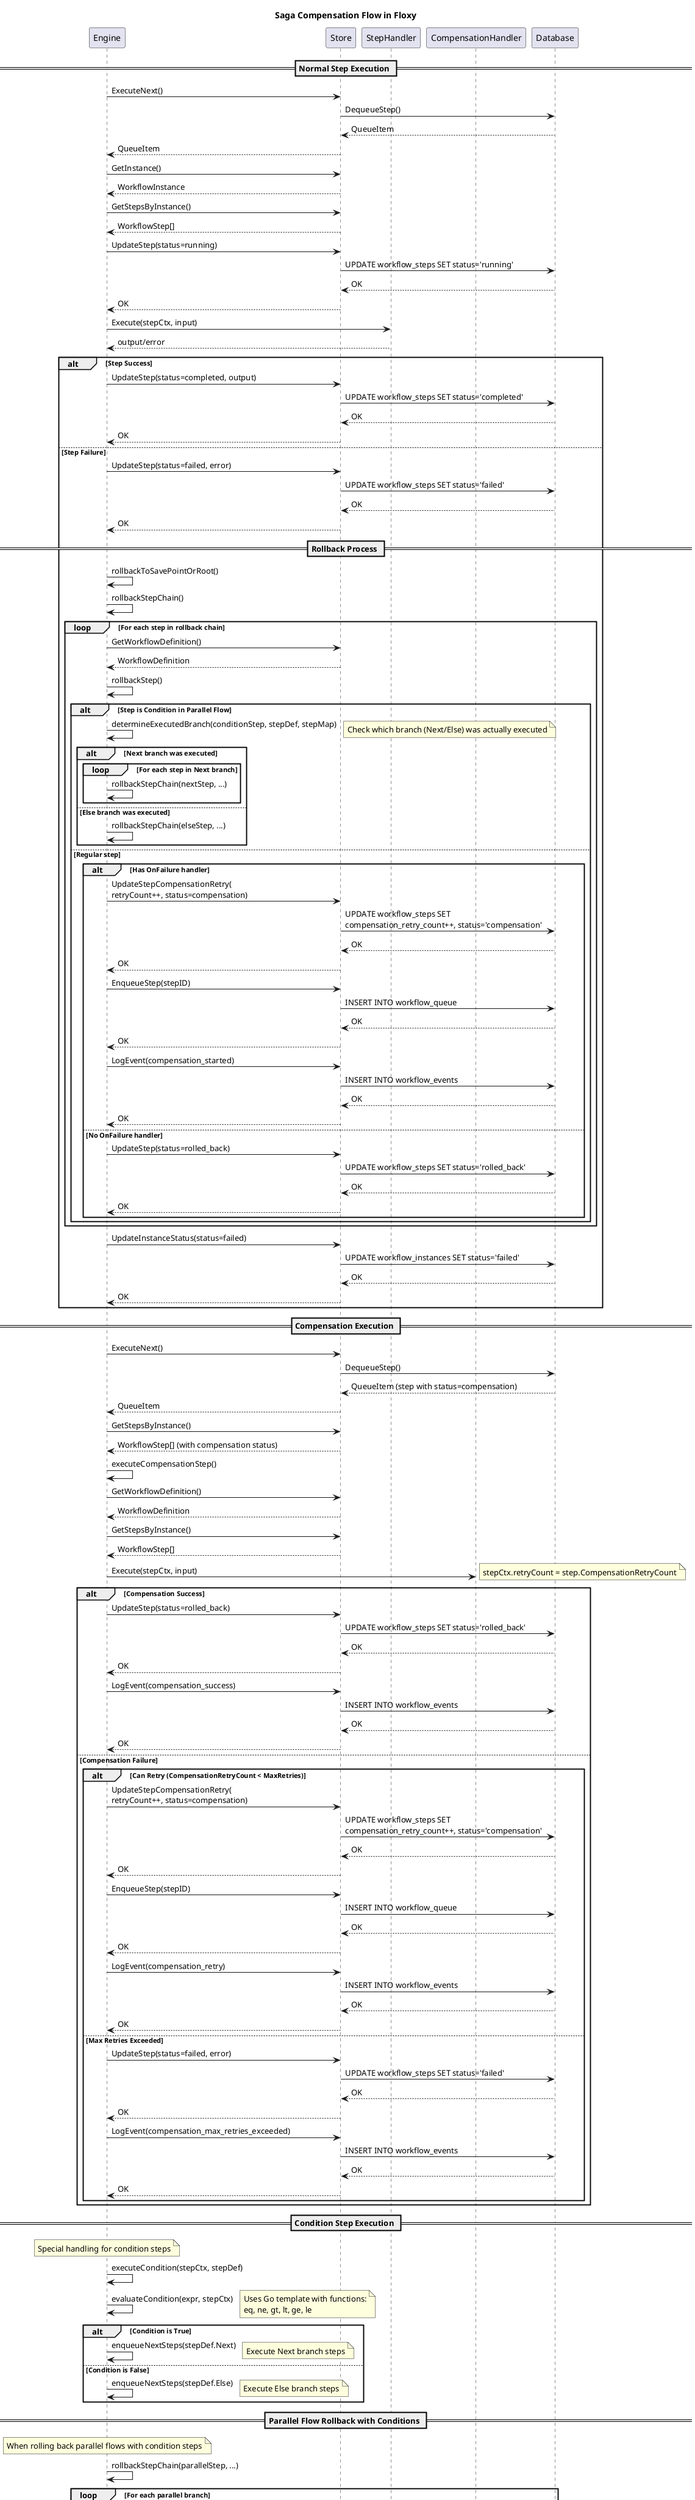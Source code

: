 @startuml Saga Compensation Sequence

title Saga Compensation Flow in Floxy

participant "Engine" as E
participant "Store" as S
participant "StepHandler" as H
participant "CompensationHandler" as CH
participant "Database" as DB

== Normal Step Execution ==
E -> S: ExecuteNext()
S -> DB: DequeueStep()
DB --> S: QueueItem
S --> E: QueueItem

E -> S: GetInstance()
S --> E: WorkflowInstance

E -> S: GetStepsByInstance()
S --> E: WorkflowStep[]

E -> S: UpdateStep(status=running)
S -> DB: UPDATE workflow_steps SET status='running'
DB --> S: OK
S --> E: OK

E -> H: Execute(stepCtx, input)
H --> E: output/error

alt Step Success
    E -> S: UpdateStep(status=completed, output)
    S -> DB: UPDATE workflow_steps SET status='completed'
    DB --> S: OK
    S --> E: OK
else Step Failure
    E -> S: UpdateStep(status=failed, error)
    S -> DB: UPDATE workflow_steps SET status='failed'
    DB --> S: OK
    S --> E: OK

    == Rollback Process ==
    E -> E: rollbackToSavePointOrRoot()
    E -> E: rollbackStepChain()

    loop For each step in rollback chain
        E -> S: GetWorkflowDefinition()
        S --> E: WorkflowDefinition

        E -> E: rollbackStep()

        alt Step is Condition in Parallel Flow
            E -> E: determineExecutedBranch(conditionStep, stepDef, stepMap)
            note right: Check which branch (Next/Else) was actually executed
            
            alt Next branch was executed
                loop For each step in Next branch
                    E -> E: rollbackStepChain(nextStep, ...)
                end
            else Else branch was executed
                E -> E: rollbackStepChain(elseStep, ...)
            end
        else Regular step
            alt Has OnFailure handler
                E -> S: UpdateStepCompensationRetry(\nretryCount++, status=compensation)
                S -> DB: UPDATE workflow_steps SET\ncompensation_retry_count++, status='compensation'
                DB --> S: OK
                S --> E: OK

                E -> S: EnqueueStep(stepID)
                S -> DB: INSERT INTO workflow_queue
                DB --> S: OK
                S --> E: OK

                E -> S: LogEvent(compensation_started)
                S -> DB: INSERT INTO workflow_events
                DB --> S: OK
                S --> E: OK
            else No OnFailure handler
                E -> S: UpdateStep(status=rolled_back)
                S -> DB: UPDATE workflow_steps SET status='rolled_back'
                DB --> S: OK
                S --> E: OK
            end
        end
    end

    E -> S: UpdateInstanceStatus(status=failed)
    S -> DB: UPDATE workflow_instances SET status='failed'
    DB --> S: OK
    S --> E: OK
end

== Compensation Execution ==
E -> S: ExecuteNext()
S -> DB: DequeueStep()
DB --> S: QueueItem (step with status=compensation)
S --> E: QueueItem

E -> S: GetStepsByInstance()
S --> E: WorkflowStep[] (with compensation status)

E -> E: executeCompensationStep()

E -> S: GetWorkflowDefinition()
S --> E: WorkflowDefinition

E -> S: GetStepsByInstance()
S --> E: WorkflowStep[]

E -> CH: Execute(stepCtx, input)
note right: stepCtx.retryCount = step.CompensationRetryCount

alt Compensation Success
    E -> S: UpdateStep(status=rolled_back)
    S -> DB: UPDATE workflow_steps SET status='rolled_back'
    DB --> S: OK
    S --> E: OK

    E -> S: LogEvent(compensation_success)
    S -> DB: INSERT INTO workflow_events
    DB --> S: OK
    S --> E: OK

else Compensation Failure
    alt Can Retry (CompensationRetryCount < MaxRetries)
        E -> S: UpdateStepCompensationRetry(\nretryCount++, status=compensation)
        S -> DB: UPDATE workflow_steps SET\ncompensation_retry_count++, status='compensation'
        DB --> S: OK
        S --> E: OK

        E -> S: EnqueueStep(stepID)
        S -> DB: INSERT INTO workflow_queue
        DB --> S: OK
        S --> E: OK

        E -> S: LogEvent(compensation_retry)
        S -> DB: INSERT INTO workflow_events
        DB --> S: OK
        S --> E: OK

    else Max Retries Exceeded
        E -> S: UpdateStep(status=failed, error)
        S -> DB: UPDATE workflow_steps SET status='failed'
        DB --> S: OK
        S --> E: OK

        E -> S: LogEvent(compensation_max_retries_exceeded)
        S -> DB: INSERT INTO workflow_events
        DB --> S: OK
        S --> E: OK
    end
end

== Condition Step Execution ==
note over E: Special handling for condition steps

E -> E: executeCondition(stepCtx, stepDef)
E -> E: evaluateCondition(expr, stepCtx)
note right: Uses Go template with functions:\neq, ne, gt, lt, ge, le

alt Condition is True
    E -> E: enqueueNextSteps(stepDef.Next)
    note right: Execute Next branch steps
else Condition is False
    E -> E: enqueueNextSteps(stepDef.Else)
    note right: Execute Else branch steps
end

== Parallel Flow Rollback with Conditions ==
note over E: When rolling back parallel flows with condition steps

E -> E: rollbackStepChain(parallelStep, ...)

loop For each parallel branch
    E -> E: Check if branch contains condition steps
    
    alt Branch has condition step
        E -> E: determineExecutedBranch(conditionStep, stepDef, stepMap)
        note right: Check stepMap to see which branch was executed
        
        alt Next branch was executed
            E -> E: rollbackStepChain(nextStep, ...)
            note right: Rollback only Next branch steps
        else Else branch was executed
            E -> E: rollbackStepChain(elseStep, ...)
            note right: Rollback only Else branch steps
        end
    else Branch has no condition step
        E -> E: rollbackStepChain(regularStep, ...)
        note right: Standard rollback for regular steps
    end
end

@enduml

